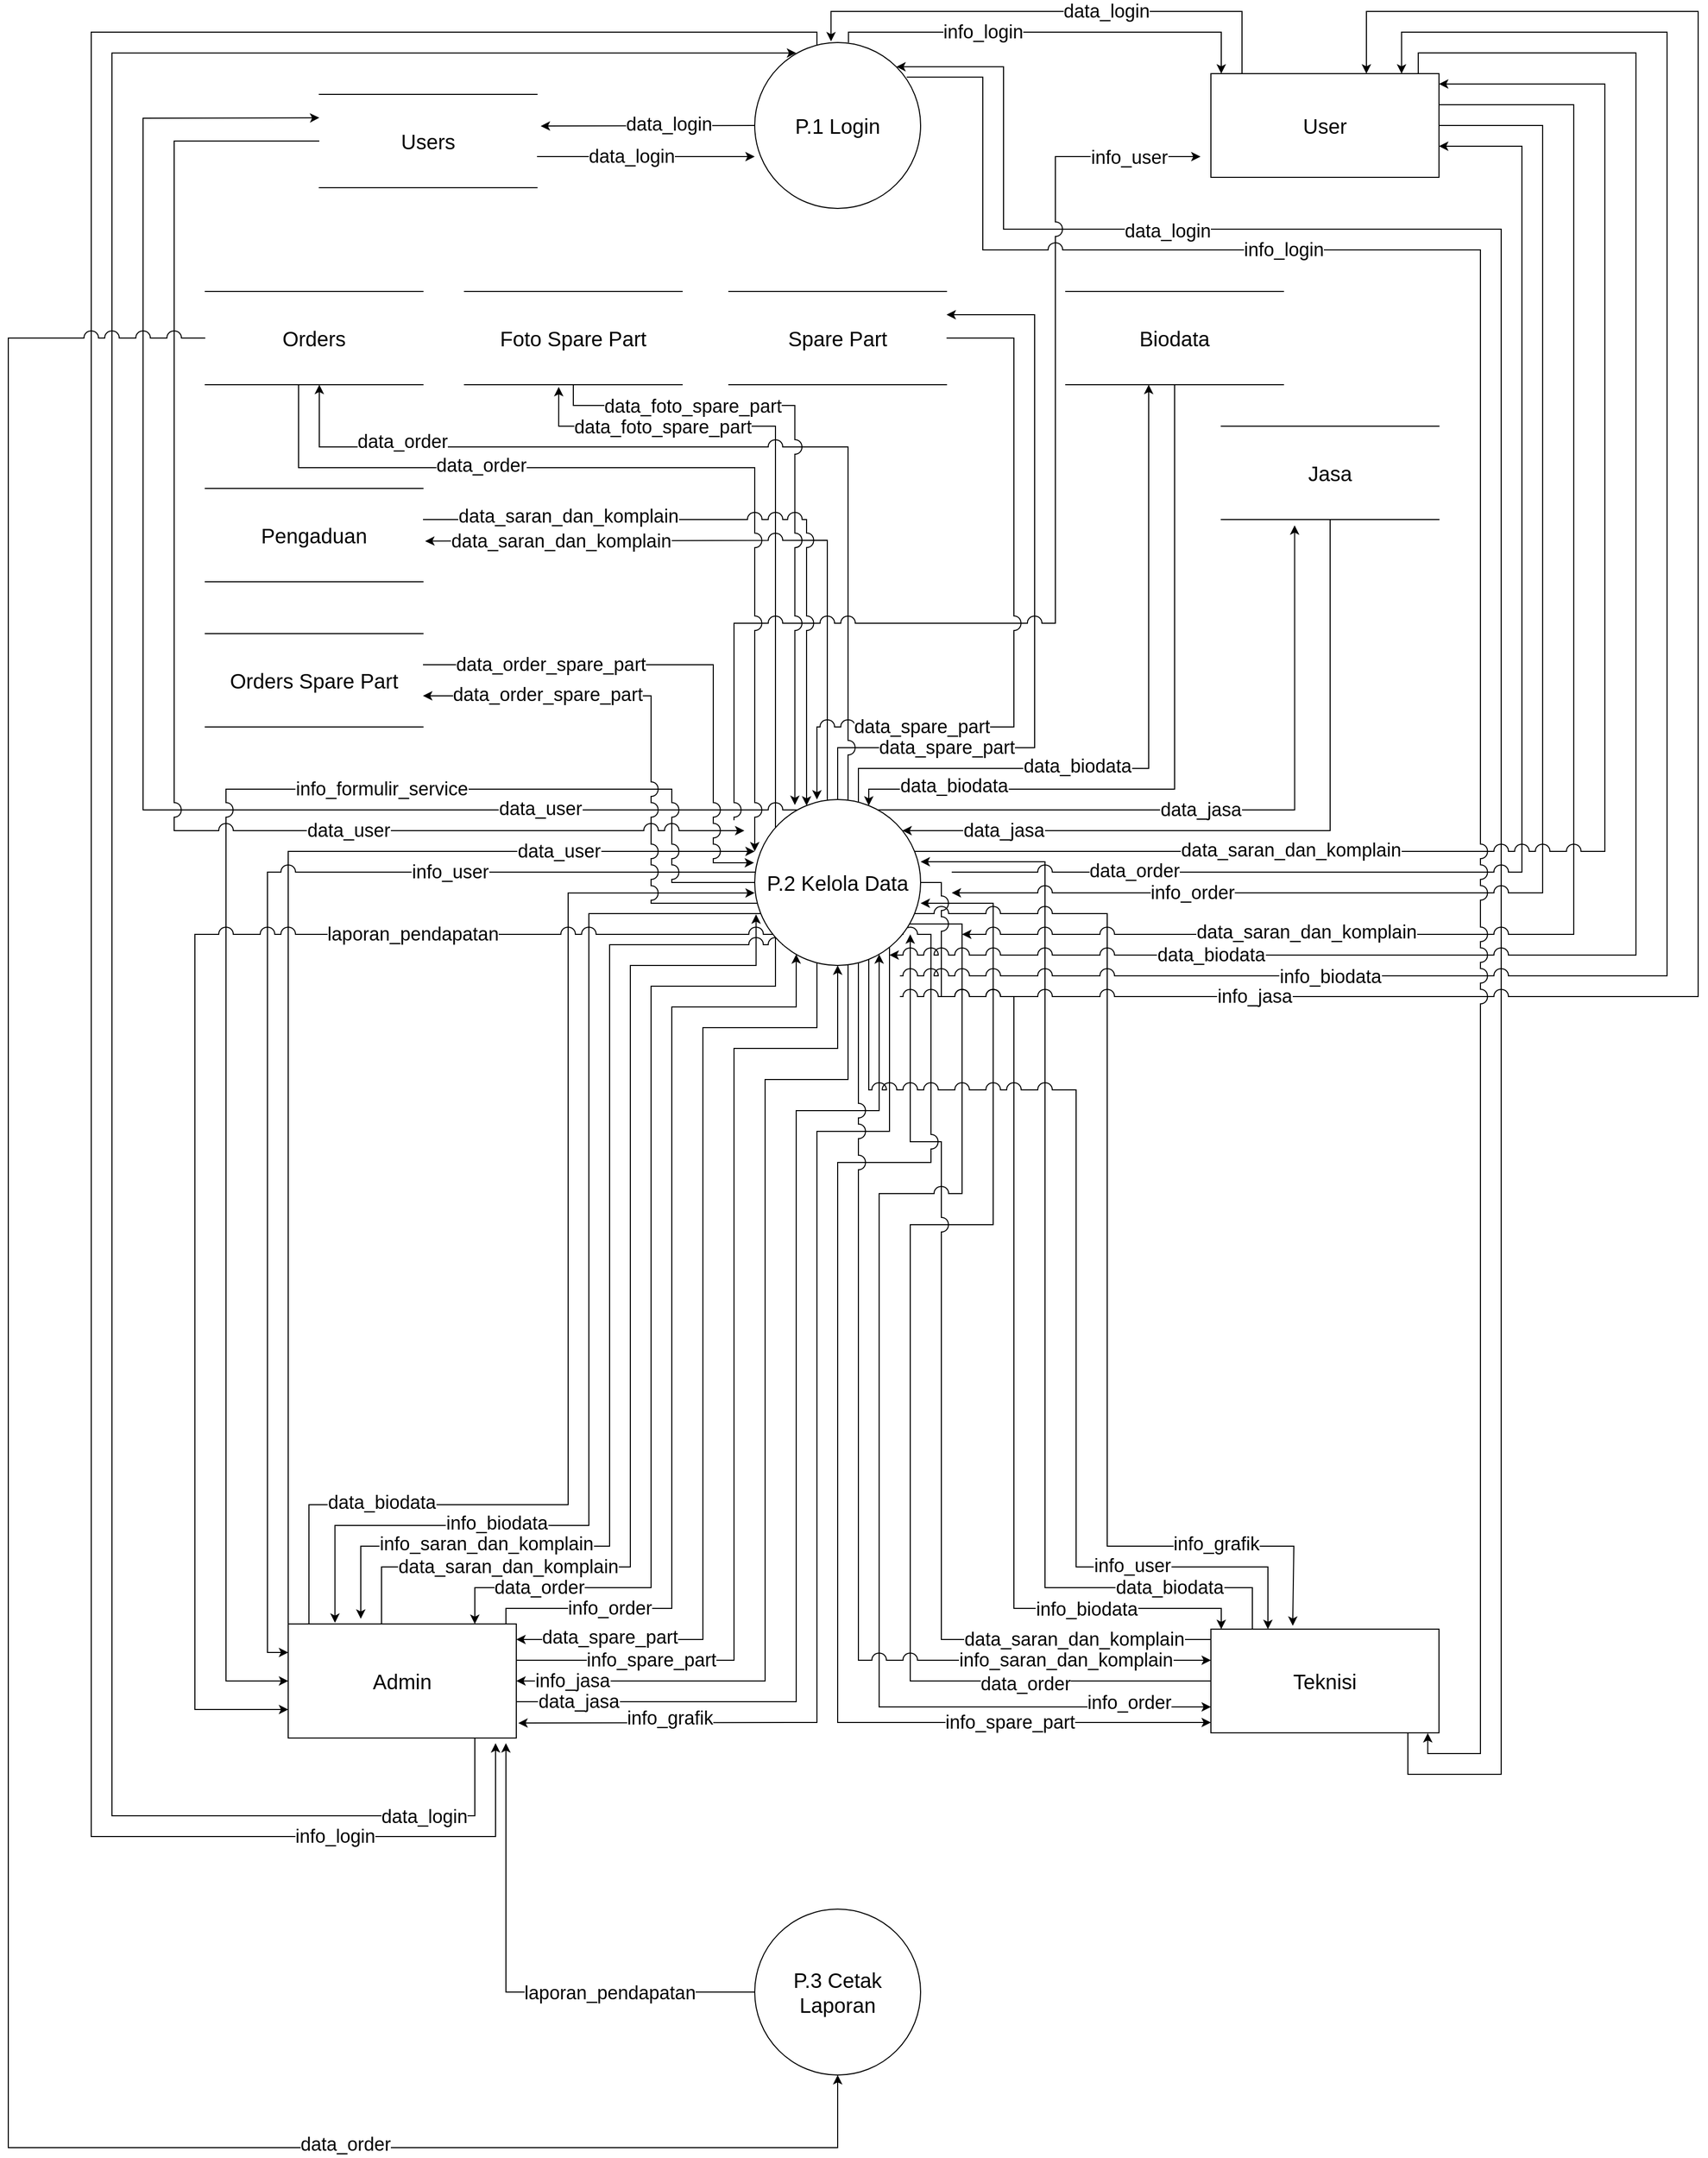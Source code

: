 <mxfile version="14.6.9" type="device"><diagram id="LpCPfl9Yp-NOhLE1TCg2" name="Page-1"><mxGraphModel dx="2583" dy="1679" grid="1" gridSize="10" guides="1" tooltips="1" connect="1" arrows="1" fold="1" page="1" pageScale="1" pageWidth="1100" pageHeight="850" math="0" shadow="0"><root><mxCell id="0"/><mxCell id="1" parent="0"/><mxCell id="sEBRvZ0tX63hVK2njbTQ-18" style="edgeStyle=orthogonalEdgeStyle;rounded=0;orthogonalLoop=1;jettySize=auto;html=1;fontSize=18;entryX=0.25;entryY=0.063;entryDx=0;entryDy=0;entryPerimeter=0;jumpStyle=arc;jumpSize=14;" parent="1" source="sEBRvZ0tX63hVK2njbTQ-1" target="sEBRvZ0tX63hVK2njbTQ-8" edge="1"><mxGeometry relative="1" as="geometry"><mxPoint x="-450" y="10.0" as="targetPoint"/><Array as="points"><mxPoint x="-410" y="1170"/><mxPoint x="-760" y="1170"/><mxPoint x="-760" y="-530"/></Array></mxGeometry></mxCell><mxCell id="sEBRvZ0tX63hVK2njbTQ-19" value="data_login" style="edgeLabel;html=1;align=center;verticalAlign=middle;resizable=0;points=[];fontSize=18;" parent="sEBRvZ0tX63hVK2njbTQ-18" vertex="1" connectable="0"><mxGeometry x="-0.872" y="1" relative="1" as="geometry"><mxPoint x="54" as="offset"/></mxGeometry></mxCell><mxCell id="sEBRvZ0tX63hVK2njbTQ-27" style="edgeStyle=orthogonalEdgeStyle;rounded=0;orthogonalLoop=1;jettySize=auto;html=1;entryX=0.5;entryY=1;entryDx=0;entryDy=0;fontSize=18;jumpStyle=arc;jumpSize=14;" parent="1" source="sEBRvZ0tX63hVK2njbTQ-1" target="sEBRvZ0tX63hVK2njbTQ-7" edge="1"><mxGeometry relative="1" as="geometry"><Array as="points"><mxPoint x="-160" y="1020"/><mxPoint x="-160" y="430"/><mxPoint x="-60" y="430"/></Array></mxGeometry></mxCell><mxCell id="sEBRvZ0tX63hVK2njbTQ-28" value="info_spare_part" style="edgeLabel;html=1;align=center;verticalAlign=middle;resizable=0;points=[];fontSize=18;" parent="sEBRvZ0tX63hVK2njbTQ-27" vertex="1" connectable="0"><mxGeometry x="-0.893" relative="1" as="geometry"><mxPoint x="77" as="offset"/></mxGeometry></mxCell><mxCell id="sEBRvZ0tX63hVK2njbTQ-48" style="edgeStyle=orthogonalEdgeStyle;rounded=0;orthogonalLoop=1;jettySize=auto;html=1;fontSize=18;jumpStyle=arc;jumpSize=14;" parent="1" source="sEBRvZ0tX63hVK2njbTQ-1" target="sEBRvZ0tX63hVK2njbTQ-7" edge="1"><mxGeometry relative="1" as="geometry"><Array as="points"><mxPoint x="-380" y="970"/><mxPoint x="-220" y="970"/><mxPoint x="-220" y="390"/><mxPoint x="-100" y="390"/></Array></mxGeometry></mxCell><mxCell id="sEBRvZ0tX63hVK2njbTQ-49" value="info_order" style="edgeLabel;html=1;align=center;verticalAlign=middle;resizable=0;points=[];fontSize=18;" parent="sEBRvZ0tX63hVK2njbTQ-48" vertex="1" connectable="0"><mxGeometry x="-0.695" y="-1" relative="1" as="geometry"><mxPoint x="-26" y="-1" as="offset"/></mxGeometry></mxCell><mxCell id="sEBRvZ0tX63hVK2njbTQ-51" style="edgeStyle=orthogonalEdgeStyle;rounded=0;orthogonalLoop=1;jettySize=auto;html=1;fontSize=18;jumpStyle=arc;jumpSize=14;" parent="1" source="sEBRvZ0tX63hVK2njbTQ-7" target="sEBRvZ0tX63hVK2njbTQ-1" edge="1"><mxGeometry relative="1" as="geometry"><Array as="points"><mxPoint x="-120" y="370"/><mxPoint x="-240" y="370"/><mxPoint x="-240" y="950"/><mxPoint x="-410" y="950"/></Array></mxGeometry></mxCell><mxCell id="sEBRvZ0tX63hVK2njbTQ-52" value="data_order" style="edgeLabel;html=1;align=center;verticalAlign=middle;resizable=0;points=[];fontSize=18;" parent="sEBRvZ0tX63hVK2njbTQ-51" vertex="1" connectable="0"><mxGeometry x="0.796" relative="1" as="geometry"><mxPoint as="offset"/></mxGeometry></mxCell><mxCell id="sEBRvZ0tX63hVK2njbTQ-58" style="edgeStyle=orthogonalEdgeStyle;rounded=0;sketch=0;jumpStyle=arc;jumpSize=14;orthogonalLoop=1;jettySize=auto;html=1;entryX=0.008;entryY=0.692;entryDx=0;entryDy=0;entryPerimeter=0;fontSize=18;strokeColor=#000000;" parent="1" source="sEBRvZ0tX63hVK2njbTQ-1" target="sEBRvZ0tX63hVK2njbTQ-7" edge="1"><mxGeometry relative="1" as="geometry"><Array as="points"><mxPoint x="-500" y="930"/><mxPoint x="-260" y="930"/><mxPoint x="-260" y="350"/><mxPoint x="-139" y="350"/></Array></mxGeometry></mxCell><mxCell id="sEBRvZ0tX63hVK2njbTQ-59" value="data_saran_dan_komplain" style="edgeLabel;html=1;align=center;verticalAlign=middle;resizable=0;points=[];fontSize=18;" parent="sEBRvZ0tX63hVK2njbTQ-58" vertex="1" connectable="0"><mxGeometry x="-0.81" y="2" relative="1" as="geometry"><mxPoint x="77" y="2" as="offset"/></mxGeometry></mxCell><mxCell id="sEBRvZ0tX63hVK2njbTQ-69" style="edgeStyle=orthogonalEdgeStyle;rounded=0;sketch=0;jumpStyle=arc;jumpSize=14;orthogonalLoop=1;jettySize=auto;html=1;fontSize=18;strokeColor=#000000;entryX=0;entryY=0.563;entryDx=0;entryDy=0;entryPerimeter=0;" parent="1" source="sEBRvZ0tX63hVK2njbTQ-1" target="sEBRvZ0tX63hVK2njbTQ-7" edge="1"><mxGeometry relative="1" as="geometry"><mxPoint x="-180" y="260" as="targetPoint"/><Array as="points"><mxPoint x="-570" y="870"/><mxPoint x="-320" y="870"/><mxPoint x="-320" y="280"/></Array></mxGeometry></mxCell><mxCell id="sEBRvZ0tX63hVK2njbTQ-70" value="data_biodata" style="edgeLabel;html=1;align=center;verticalAlign=middle;resizable=0;points=[];fontSize=18;" parent="sEBRvZ0tX63hVK2njbTQ-69" vertex="1" connectable="0"><mxGeometry x="-0.607" y="2" relative="1" as="geometry"><mxPoint x="-38" as="offset"/></mxGeometry></mxCell><mxCell id="sEBRvZ0tX63hVK2njbTQ-78" style="edgeStyle=orthogonalEdgeStyle;rounded=0;sketch=0;jumpStyle=arc;jumpSize=14;orthogonalLoop=1;jettySize=auto;html=1;fontSize=18;strokeColor=#000000;" parent="1" source="sEBRvZ0tX63hVK2njbTQ-1" edge="1"><mxGeometry relative="1" as="geometry"><mxPoint x="-140" y="240" as="targetPoint"/><Array as="points"><mxPoint x="-590" y="240"/></Array></mxGeometry></mxCell><mxCell id="sEBRvZ0tX63hVK2njbTQ-80" value="data_user" style="edgeLabel;html=1;align=center;verticalAlign=middle;resizable=0;points=[];fontSize=18;" parent="sEBRvZ0tX63hVK2njbTQ-78" vertex="1" connectable="0"><mxGeometry x="0.706" y="-3" relative="1" as="geometry"><mxPoint x="-14" y="-3" as="offset"/></mxGeometry></mxCell><mxCell id="sEBRvZ0tX63hVK2njbTQ-92" style="edgeStyle=orthogonalEdgeStyle;rounded=0;sketch=0;jumpStyle=arc;jumpSize=14;orthogonalLoop=1;jettySize=auto;html=1;fontSize=18;strokeColor=#000000;" parent="1" source="sEBRvZ0tX63hVK2njbTQ-1" target="sEBRvZ0tX63hVK2njbTQ-7" edge="1"><mxGeometry relative="1" as="geometry"><mxPoint x="10" y="370" as="targetPoint"/><Array as="points"><mxPoint x="-100" y="1060"/><mxPoint x="-100" y="490"/><mxPoint x="-20" y="490"/></Array></mxGeometry></mxCell><mxCell id="sEBRvZ0tX63hVK2njbTQ-93" value="data_jasa" style="edgeLabel;html=1;align=center;verticalAlign=middle;resizable=0;points=[];fontSize=18;" parent="sEBRvZ0tX63hVK2njbTQ-92" vertex="1" connectable="0"><mxGeometry x="-0.919" y="-4" relative="1" as="geometry"><mxPoint x="16" y="-4" as="offset"/></mxGeometry></mxCell><mxCell id="sEBRvZ0tX63hVK2njbTQ-1" value="Admin" style="rounded=0;whiteSpace=wrap;html=1;fontSize=20;" parent="1" vertex="1"><mxGeometry x="-590" y="985" width="220" height="110" as="geometry"/></mxCell><mxCell id="sEBRvZ0tX63hVK2njbTQ-20" style="edgeStyle=orthogonalEdgeStyle;rounded=0;orthogonalLoop=1;jettySize=auto;html=1;entryX=1;entryY=0;entryDx=0;entryDy=0;fontSize=18;jumpStyle=arc;jumpSize=14;" parent="1" source="sEBRvZ0tX63hVK2njbTQ-3" target="sEBRvZ0tX63hVK2njbTQ-8" edge="1"><mxGeometry relative="1" as="geometry"><Array as="points"><mxPoint x="490" y="1130"/><mxPoint x="580" y="1130"/><mxPoint x="580" y="-360"/><mxPoint x="100" y="-360"/><mxPoint x="100" y="-517"/></Array></mxGeometry></mxCell><mxCell id="sEBRvZ0tX63hVK2njbTQ-21" value="data_login" style="edgeLabel;html=1;align=center;verticalAlign=middle;resizable=0;points=[];fontSize=18;" parent="sEBRvZ0tX63hVK2njbTQ-20" vertex="1" connectable="0"><mxGeometry x="0.646" y="2" relative="1" as="geometry"><mxPoint as="offset"/></mxGeometry></mxCell><mxCell id="sEBRvZ0tX63hVK2njbTQ-111" style="edgeStyle=orthogonalEdgeStyle;rounded=0;sketch=0;jumpStyle=arc;jumpSize=14;orthogonalLoop=1;jettySize=auto;html=1;entryX=1;entryY=0.625;entryDx=0;entryDy=0;entryPerimeter=0;fontSize=18;strokeColor=#000000;" parent="1" source="sEBRvZ0tX63hVK2njbTQ-3" target="sEBRvZ0tX63hVK2njbTQ-7" edge="1"><mxGeometry relative="1" as="geometry"><Array as="points"><mxPoint x="10" y="1040"/><mxPoint x="10" y="600"/><mxPoint x="90" y="600"/><mxPoint x="90" y="290"/></Array></mxGeometry></mxCell><mxCell id="sEBRvZ0tX63hVK2njbTQ-112" value="data_order" style="edgeLabel;html=1;align=center;verticalAlign=middle;resizable=0;points=[];fontSize=18;" parent="sEBRvZ0tX63hVK2njbTQ-111" vertex="1" connectable="0"><mxGeometry x="-0.698" y="3" relative="1" as="geometry"><mxPoint as="offset"/></mxGeometry></mxCell><mxCell id="sEBRvZ0tX63hVK2njbTQ-115" style="edgeStyle=orthogonalEdgeStyle;rounded=0;sketch=0;jumpStyle=arc;jumpSize=14;orthogonalLoop=1;jettySize=auto;html=1;fontSize=18;strokeColor=#000000;" parent="1" source="sEBRvZ0tX63hVK2njbTQ-3" edge="1"><mxGeometry relative="1" as="geometry"><mxPoint x="10" y="320" as="targetPoint"/><Array as="points"><mxPoint x="40" y="1000"/><mxPoint x="40" y="520"/><mxPoint x="10" y="520"/></Array></mxGeometry></mxCell><mxCell id="sEBRvZ0tX63hVK2njbTQ-116" value="data_saran_dan_komplain" style="edgeLabel;html=1;align=center;verticalAlign=middle;resizable=0;points=[];fontSize=18;" parent="sEBRvZ0tX63hVK2njbTQ-115" vertex="1" connectable="0"><mxGeometry x="-0.582" y="-4" relative="1" as="geometry"><mxPoint x="70" y="4" as="offset"/></mxGeometry></mxCell><mxCell id="sEBRvZ0tX63hVK2njbTQ-119" style="edgeStyle=orthogonalEdgeStyle;rounded=0;sketch=0;jumpStyle=arc;jumpSize=14;orthogonalLoop=1;jettySize=auto;html=1;entryX=1;entryY=0.375;entryDx=0;entryDy=0;entryPerimeter=0;fontSize=18;strokeColor=#000000;" parent="1" source="sEBRvZ0tX63hVK2njbTQ-3" target="sEBRvZ0tX63hVK2njbTQ-7" edge="1"><mxGeometry relative="1" as="geometry"><Array as="points"><mxPoint x="340" y="950"/><mxPoint x="140" y="950"/><mxPoint x="140" y="250"/></Array></mxGeometry></mxCell><mxCell id="sEBRvZ0tX63hVK2njbTQ-120" value="data_biodata" style="edgeLabel;html=1;align=center;verticalAlign=middle;resizable=0;points=[];fontSize=18;" parent="sEBRvZ0tX63hVK2njbTQ-119" vertex="1" connectable="0"><mxGeometry x="-0.672" y="4" relative="1" as="geometry"><mxPoint x="54" y="-4" as="offset"/></mxGeometry></mxCell><mxCell id="sEBRvZ0tX63hVK2njbTQ-3" value="Teknisi" style="rounded=0;whiteSpace=wrap;html=1;fontSize=20;" parent="1" vertex="1"><mxGeometry x="300" y="990" width="220" height="100" as="geometry"/></mxCell><mxCell id="sEBRvZ0tX63hVK2njbTQ-5" style="edgeStyle=orthogonalEdgeStyle;rounded=0;orthogonalLoop=1;jettySize=auto;html=1;fontSize=16;" parent="1" source="sEBRvZ0tX63hVK2njbTQ-4" edge="1"><mxGeometry relative="1" as="geometry"><mxPoint x="-380" y="1100" as="targetPoint"/><Array as="points"><mxPoint x="-380" y="1340"/></Array></mxGeometry></mxCell><mxCell id="sEBRvZ0tX63hVK2njbTQ-16" value="laporan_pendapatan" style="edgeLabel;html=1;align=center;verticalAlign=middle;resizable=0;points=[];fontSize=18;" parent="sEBRvZ0tX63hVK2njbTQ-5" vertex="1" connectable="0"><mxGeometry x="0.327" relative="1" as="geometry"><mxPoint x="100" y="79" as="offset"/></mxGeometry></mxCell><mxCell id="sEBRvZ0tX63hVK2njbTQ-4" value="P.3 Cetak Laporan" style="ellipse;whiteSpace=wrap;html=1;aspect=fixed;fontSize=20;" parent="1" vertex="1"><mxGeometry x="-140" y="1260" width="160" height="160" as="geometry"/></mxCell><mxCell id="sEBRvZ0tX63hVK2njbTQ-29" style="edgeStyle=orthogonalEdgeStyle;rounded=0;orthogonalLoop=1;jettySize=auto;html=1;entryX=1;entryY=0.136;entryDx=0;entryDy=0;entryPerimeter=0;fontSize=18;jumpStyle=arc;jumpSize=14;" parent="1" source="sEBRvZ0tX63hVK2njbTQ-7" target="sEBRvZ0tX63hVK2njbTQ-1" edge="1"><mxGeometry relative="1" as="geometry"><Array as="points"><mxPoint x="-80" y="410"/><mxPoint x="-190" y="410"/><mxPoint x="-190" y="1000"/></Array></mxGeometry></mxCell><mxCell id="sEBRvZ0tX63hVK2njbTQ-30" value="data_spare_part" style="edgeLabel;html=1;align=center;verticalAlign=middle;resizable=0;points=[];fontSize=18;" parent="sEBRvZ0tX63hVK2njbTQ-29" vertex="1" connectable="0"><mxGeometry x="0.885" y="-2" relative="1" as="geometry"><mxPoint x="36" as="offset"/></mxGeometry></mxCell><mxCell id="sEBRvZ0tX63hVK2njbTQ-40" style="edgeStyle=orthogonalEdgeStyle;rounded=0;orthogonalLoop=1;jettySize=auto;html=1;fontSize=18;entryX=1;entryY=0.25;entryDx=0;entryDy=0;jumpStyle=arc;jumpSize=14;" parent="1" source="sEBRvZ0tX63hVK2njbTQ-7" target="sEBRvZ0tX63hVK2njbTQ-38" edge="1"><mxGeometry relative="1" as="geometry"><mxPoint x="70" y="-270" as="targetPoint"/><Array as="points"><mxPoint x="-60" y="140"/><mxPoint x="130" y="140"/><mxPoint x="130" y="-277"/></Array></mxGeometry></mxCell><mxCell id="sEBRvZ0tX63hVK2njbTQ-41" value="data_spare_part" style="edgeLabel;html=1;align=center;verticalAlign=middle;resizable=0;points=[];fontSize=18;" parent="sEBRvZ0tX63hVK2njbTQ-40" vertex="1" connectable="0"><mxGeometry x="-0.708" y="6" relative="1" as="geometry"><mxPoint x="46" y="6" as="offset"/></mxGeometry></mxCell><mxCell id="sEBRvZ0tX63hVK2njbTQ-46" style="edgeStyle=orthogonalEdgeStyle;rounded=0;orthogonalLoop=1;jettySize=auto;html=1;entryX=0.433;entryY=1.024;entryDx=0;entryDy=0;entryPerimeter=0;fontSize=18;jumpStyle=arc;jumpSize=14;" parent="1" source="sEBRvZ0tX63hVK2njbTQ-7" target="sEBRvZ0tX63hVK2njbTQ-39" edge="1"><mxGeometry relative="1" as="geometry"><Array as="points"><mxPoint x="-120" y="-170.0"/><mxPoint x="-329" y="-170.0"/></Array></mxGeometry></mxCell><mxCell id="sEBRvZ0tX63hVK2njbTQ-47" value="data_foto_spare_part" style="edgeLabel;html=1;align=center;verticalAlign=middle;resizable=0;points=[];fontSize=18;" parent="sEBRvZ0tX63hVK2njbTQ-46" vertex="1" connectable="0"><mxGeometry x="0.755" y="1" relative="1" as="geometry"><mxPoint x="60" as="offset"/></mxGeometry></mxCell><mxCell id="sEBRvZ0tX63hVK2njbTQ-54" style="edgeStyle=orthogonalEdgeStyle;rounded=0;sketch=0;orthogonalLoop=1;jettySize=auto;html=1;fontSize=18;strokeColor=#000000;jumpStyle=arc;jumpSize=14;" parent="1" source="sEBRvZ0tX63hVK2njbTQ-7" target="sEBRvZ0tX63hVK2njbTQ-53" edge="1"><mxGeometry relative="1" as="geometry"><Array as="points"><mxPoint x="-50" y="-150.0"/><mxPoint x="-560" y="-150.0"/></Array></mxGeometry></mxCell><mxCell id="sEBRvZ0tX63hVK2njbTQ-55" value="data_order" style="edgeLabel;html=1;align=center;verticalAlign=middle;resizable=0;points=[];fontSize=18;" parent="sEBRvZ0tX63hVK2njbTQ-54" vertex="1" connectable="0"><mxGeometry x="0.684" y="5" relative="1" as="geometry"><mxPoint x="-4" y="-10" as="offset"/></mxGeometry></mxCell><mxCell id="sEBRvZ0tX63hVK2njbTQ-60" style="edgeStyle=orthogonalEdgeStyle;rounded=0;sketch=0;jumpStyle=arc;jumpSize=14;orthogonalLoop=1;jettySize=auto;html=1;fontSize=18;strokeColor=#000000;" parent="1" source="sEBRvZ0tX63hVK2njbTQ-7" edge="1"><mxGeometry relative="1" as="geometry"><mxPoint x="-520" y="980" as="targetPoint"/><Array as="points"><mxPoint x="-280" y="330"/><mxPoint x="-280" y="910"/><mxPoint x="-520" y="910"/></Array></mxGeometry></mxCell><mxCell id="sEBRvZ0tX63hVK2njbTQ-61" value="info_saran_dan_komplain" style="edgeLabel;html=1;align=center;verticalAlign=middle;resizable=0;points=[];fontSize=18;" parent="sEBRvZ0tX63hVK2njbTQ-60" vertex="1" connectable="0"><mxGeometry x="0.751" y="-2" relative="1" as="geometry"><mxPoint x="59" as="offset"/></mxGeometry></mxCell><mxCell id="sEBRvZ0tX63hVK2njbTQ-65" style="edgeStyle=orthogonalEdgeStyle;rounded=0;sketch=0;jumpStyle=arc;jumpSize=14;orthogonalLoop=1;jettySize=auto;html=1;fontSize=18;strokeColor=#000000;entryX=1.01;entryY=0.565;entryDx=0;entryDy=0;entryPerimeter=0;" parent="1" source="sEBRvZ0tX63hVK2njbTQ-7" target="sEBRvZ0tX63hVK2njbTQ-62" edge="1"><mxGeometry relative="1" as="geometry"><mxPoint x="-410" y="-40.0" as="targetPoint"/><Array as="points"><mxPoint x="-70" y="-60.0"/><mxPoint x="-410" y="-60.0"/></Array></mxGeometry></mxCell><mxCell id="sEBRvZ0tX63hVK2njbTQ-66" value="data_saran_dan_komplain" style="edgeLabel;html=1;align=center;verticalAlign=middle;resizable=0;points=[];fontSize=18;" parent="sEBRvZ0tX63hVK2njbTQ-65" vertex="1" connectable="0"><mxGeometry x="0.59" y="1" relative="1" as="geometry"><mxPoint as="offset"/></mxGeometry></mxCell><mxCell id="sEBRvZ0tX63hVK2njbTQ-67" style="edgeStyle=orthogonalEdgeStyle;rounded=0;sketch=0;jumpStyle=arc;jumpSize=14;orthogonalLoop=1;jettySize=auto;html=1;entryX=0.205;entryY=-0.01;entryDx=0;entryDy=0;entryPerimeter=0;fontSize=18;strokeColor=#000000;" parent="1" source="sEBRvZ0tX63hVK2njbTQ-7" target="sEBRvZ0tX63hVK2njbTQ-1" edge="1"><mxGeometry relative="1" as="geometry"><Array as="points"><mxPoint x="-300" y="300"/><mxPoint x="-300" y="890"/><mxPoint x="-545" y="890"/></Array></mxGeometry></mxCell><mxCell id="sEBRvZ0tX63hVK2njbTQ-68" value="info_biodata" style="edgeLabel;html=1;align=center;verticalAlign=middle;resizable=0;points=[];fontSize=18;" parent="sEBRvZ0tX63hVK2njbTQ-67" vertex="1" connectable="0"><mxGeometry x="0.674" y="-2" relative="1" as="geometry"><mxPoint x="71" as="offset"/></mxGeometry></mxCell><mxCell id="sEBRvZ0tX63hVK2njbTQ-72" style="edgeStyle=orthogonalEdgeStyle;rounded=0;sketch=0;jumpStyle=arc;jumpSize=14;orthogonalLoop=1;jettySize=auto;html=1;fontSize=18;strokeColor=#000000;" parent="1" source="sEBRvZ0tX63hVK2njbTQ-7" target="sEBRvZ0tX63hVK2njbTQ-71" edge="1"><mxGeometry relative="1" as="geometry"><Array as="points"><mxPoint x="-40" y="160"/><mxPoint x="240" y="160"/></Array></mxGeometry></mxCell><mxCell id="sEBRvZ0tX63hVK2njbTQ-73" value="data_biodata" style="edgeLabel;html=1;align=center;verticalAlign=middle;resizable=0;points=[];fontSize=18;" parent="sEBRvZ0tX63hVK2njbTQ-72" vertex="1" connectable="0"><mxGeometry x="-0.397" y="2" relative="1" as="geometry"><mxPoint x="37" as="offset"/></mxGeometry></mxCell><mxCell id="sEBRvZ0tX63hVK2njbTQ-76" style="edgeStyle=orthogonalEdgeStyle;rounded=0;sketch=0;jumpStyle=arc;jumpSize=14;orthogonalLoop=1;jettySize=auto;html=1;entryX=0;entryY=0.25;entryDx=0;entryDy=0;fontSize=18;strokeColor=#000000;" parent="1" source="sEBRvZ0tX63hVK2njbTQ-7" target="sEBRvZ0tX63hVK2njbTQ-1" edge="1"><mxGeometry relative="1" as="geometry"><Array as="points"><mxPoint x="-610" y="260"/><mxPoint x="-610" y="1013"/></Array></mxGeometry></mxCell><mxCell id="sEBRvZ0tX63hVK2njbTQ-77" value="info_user" style="edgeLabel;html=1;align=center;verticalAlign=middle;resizable=0;points=[];fontSize=18;" parent="sEBRvZ0tX63hVK2njbTQ-76" vertex="1" connectable="0"><mxGeometry x="-0.525" relative="1" as="geometry"><mxPoint as="offset"/></mxGeometry></mxCell><mxCell id="sEBRvZ0tX63hVK2njbTQ-83" style="edgeStyle=orthogonalEdgeStyle;rounded=0;sketch=0;jumpStyle=arc;jumpSize=14;orthogonalLoop=1;jettySize=auto;html=1;entryX=0;entryY=0.25;entryDx=0;entryDy=0;fontSize=18;strokeColor=#000000;" parent="1" source="sEBRvZ0tX63hVK2njbTQ-7" target="sEBRvZ0tX63hVK2njbTQ-32" edge="1"><mxGeometry relative="1" as="geometry"><Array as="points"><mxPoint x="-730" y="200"/><mxPoint x="-730" y="-467"/><mxPoint x="-580" y="-467"/></Array></mxGeometry></mxCell><mxCell id="sEBRvZ0tX63hVK2njbTQ-84" value="data_user" style="edgeLabel;html=1;align=center;verticalAlign=middle;resizable=0;points=[];fontSize=18;" parent="sEBRvZ0tX63hVK2njbTQ-83" vertex="1" connectable="0"><mxGeometry x="-0.661" y="-1" relative="1" as="geometry"><mxPoint as="offset"/></mxGeometry></mxCell><mxCell id="sEBRvZ0tX63hVK2njbTQ-86" value="data_jasa" style="edgeStyle=orthogonalEdgeStyle;rounded=0;sketch=0;jumpStyle=arc;jumpSize=14;orthogonalLoop=1;jettySize=auto;html=1;entryX=0.337;entryY=1.062;entryDx=0;entryDy=0;entryPerimeter=0;fontSize=18;strokeColor=#000000;" parent="1" source="sEBRvZ0tX63hVK2njbTQ-7" target="sEBRvZ0tX63hVK2njbTQ-85" edge="1"><mxGeometry x="-0.08" relative="1" as="geometry"><Array as="points"><mxPoint x="381" y="200"/></Array><mxPoint as="offset"/></mxGeometry></mxCell><mxCell id="sEBRvZ0tX63hVK2njbTQ-90" style="edgeStyle=orthogonalEdgeStyle;rounded=0;sketch=0;jumpStyle=arc;jumpSize=14;orthogonalLoop=1;jettySize=auto;html=1;entryX=1;entryY=0.5;entryDx=0;entryDy=0;fontSize=18;strokeColor=#000000;" parent="1" source="sEBRvZ0tX63hVK2njbTQ-7" target="sEBRvZ0tX63hVK2njbTQ-1" edge="1"><mxGeometry relative="1" as="geometry"><Array as="points"><mxPoint x="-50" y="460"/><mxPoint x="-130" y="460"/><mxPoint x="-130" y="1040"/></Array></mxGeometry></mxCell><mxCell id="sEBRvZ0tX63hVK2njbTQ-94" value="info_jasa" style="edgeLabel;html=1;align=center;verticalAlign=middle;resizable=0;points=[];fontSize=18;" parent="sEBRvZ0tX63hVK2njbTQ-90" vertex="1" connectable="0"><mxGeometry x="0.817" y="-1" relative="1" as="geometry"><mxPoint x="-39" y="1" as="offset"/></mxGeometry></mxCell><mxCell id="sEBRvZ0tX63hVK2njbTQ-95" style="edgeStyle=orthogonalEdgeStyle;rounded=0;sketch=0;jumpStyle=arc;jumpSize=14;orthogonalLoop=1;jettySize=auto;html=1;fontSize=18;strokeColor=#000000;entryX=1.009;entryY=0.869;entryDx=0;entryDy=0;entryPerimeter=0;" parent="1" source="sEBRvZ0tX63hVK2njbTQ-7" target="sEBRvZ0tX63hVK2njbTQ-1" edge="1"><mxGeometry relative="1" as="geometry"><mxPoint x="-320" y="1100" as="targetPoint"/><Array as="points"><mxPoint x="-10" y="510"/><mxPoint x="-80" y="510"/><mxPoint x="-80" y="1080"/><mxPoint x="-320" y="1080"/></Array></mxGeometry></mxCell><mxCell id="sEBRvZ0tX63hVK2njbTQ-96" value="info_grafik" style="edgeLabel;html=1;align=center;verticalAlign=middle;resizable=0;points=[];fontSize=18;" parent="sEBRvZ0tX63hVK2njbTQ-95" vertex="1" connectable="0"><mxGeometry x="0.783" y="-4" relative="1" as="geometry"><mxPoint x="26" as="offset"/></mxGeometry></mxCell><mxCell id="sEBRvZ0tX63hVK2njbTQ-97" style="edgeStyle=orthogonalEdgeStyle;rounded=0;sketch=0;jumpStyle=arc;jumpSize=14;orthogonalLoop=1;jettySize=auto;html=1;entryX=0;entryY=0.5;entryDx=0;entryDy=0;fontSize=18;strokeColor=#000000;" parent="1" source="sEBRvZ0tX63hVK2njbTQ-7" target="sEBRvZ0tX63hVK2njbTQ-1" edge="1"><mxGeometry relative="1" as="geometry"><Array as="points"><mxPoint x="-220" y="270"/><mxPoint x="-220" y="180"/><mxPoint x="-650" y="180"/><mxPoint x="-650" y="1040"/></Array></mxGeometry></mxCell><mxCell id="sEBRvZ0tX63hVK2njbTQ-98" value="info_formulir_service" style="edgeLabel;html=1;align=center;verticalAlign=middle;resizable=0;points=[];fontSize=18;" parent="sEBRvZ0tX63hVK2njbTQ-97" vertex="1" connectable="0"><mxGeometry x="-0.429" y="4" relative="1" as="geometry"><mxPoint x="-16" y="-4" as="offset"/></mxGeometry></mxCell><mxCell id="sEBRvZ0tX63hVK2njbTQ-99" style="edgeStyle=orthogonalEdgeStyle;rounded=0;sketch=0;jumpStyle=arc;jumpSize=14;orthogonalLoop=1;jettySize=auto;html=1;entryX=0;entryY=0.75;entryDx=0;entryDy=0;fontSize=18;strokeColor=#000000;" parent="1" source="sEBRvZ0tX63hVK2njbTQ-7" target="sEBRvZ0tX63hVK2njbTQ-1" edge="1"><mxGeometry relative="1" as="geometry"><Array as="points"><mxPoint x="-680" y="320"/><mxPoint x="-680" y="1068"/></Array></mxGeometry></mxCell><mxCell id="sEBRvZ0tX63hVK2njbTQ-100" value="laporan_pendapatan" style="edgeLabel;html=1;align=center;verticalAlign=middle;resizable=0;points=[];fontSize=18;" parent="sEBRvZ0tX63hVK2njbTQ-99" vertex="1" connectable="0"><mxGeometry x="-0.431" y="2" relative="1" as="geometry"><mxPoint x="49" y="-2" as="offset"/></mxGeometry></mxCell><mxCell id="sEBRvZ0tX63hVK2njbTQ-104" style="edgeStyle=orthogonalEdgeStyle;rounded=0;sketch=0;jumpStyle=arc;jumpSize=14;orthogonalLoop=1;jettySize=auto;html=1;fontSize=18;strokeColor=#000000;" parent="1" source="sEBRvZ0tX63hVK2njbTQ-7" target="sEBRvZ0tX63hVK2njbTQ-101" edge="1"><mxGeometry relative="1" as="geometry"><Array as="points"><mxPoint x="-240" y="290"/><mxPoint x="-240" y="90.0"/></Array></mxGeometry></mxCell><mxCell id="sEBRvZ0tX63hVK2njbTQ-105" value="data_order_spare_part" style="edgeLabel;html=1;align=center;verticalAlign=middle;resizable=0;points=[];fontSize=18;" parent="sEBRvZ0tX63hVK2njbTQ-104" vertex="1" connectable="0"><mxGeometry x="0.717" y="-1" relative="1" as="geometry"><mxPoint x="46" as="offset"/></mxGeometry></mxCell><mxCell id="sEBRvZ0tX63hVK2njbTQ-106" style="edgeStyle=orthogonalEdgeStyle;rounded=0;sketch=0;jumpStyle=arc;jumpSize=14;orthogonalLoop=1;jettySize=auto;html=1;fontSize=18;strokeColor=#000000;" parent="1" source="sEBRvZ0tX63hVK2njbTQ-7" edge="1"><mxGeometry relative="1" as="geometry"><mxPoint x="300" y="1080" as="targetPoint"/><Array as="points"><mxPoint x="30" y="320"/><mxPoint x="30" y="540"/><mxPoint x="-60" y="540"/><mxPoint x="-60" y="1080"/></Array></mxGeometry></mxCell><mxCell id="sEBRvZ0tX63hVK2njbTQ-107" value="info_spare_part" style="edgeLabel;html=1;align=center;verticalAlign=middle;resizable=0;points=[];fontSize=18;" parent="sEBRvZ0tX63hVK2njbTQ-106" vertex="1" connectable="0"><mxGeometry x="0.608" y="-4" relative="1" as="geometry"><mxPoint x="48" y="-4" as="offset"/></mxGeometry></mxCell><mxCell id="sEBRvZ0tX63hVK2njbTQ-109" style="edgeStyle=orthogonalEdgeStyle;rounded=0;sketch=0;jumpStyle=arc;jumpSize=14;orthogonalLoop=1;jettySize=auto;html=1;entryX=0;entryY=0.75;entryDx=0;entryDy=0;fontSize=18;strokeColor=#000000;" parent="1" source="sEBRvZ0tX63hVK2njbTQ-7" target="sEBRvZ0tX63hVK2njbTQ-3" edge="1"><mxGeometry relative="1" as="geometry"><Array as="points"><mxPoint x="60" y="310"/><mxPoint x="60" y="570"/><mxPoint x="-20" y="570"/><mxPoint x="-20" y="1065"/></Array></mxGeometry></mxCell><mxCell id="sEBRvZ0tX63hVK2njbTQ-110" value="info_order" style="edgeLabel;html=1;align=center;verticalAlign=middle;resizable=0;points=[];fontSize=18;" parent="sEBRvZ0tX63hVK2njbTQ-109" vertex="1" connectable="0"><mxGeometry x="0.578" y="4" relative="1" as="geometry"><mxPoint x="175" as="offset"/></mxGeometry></mxCell><mxCell id="sEBRvZ0tX63hVK2njbTQ-113" style="edgeStyle=orthogonalEdgeStyle;rounded=0;sketch=0;jumpStyle=arc;jumpSize=14;orthogonalLoop=1;jettySize=auto;html=1;fontSize=18;strokeColor=#000000;entryX=0;entryY=0.3;entryDx=0;entryDy=0;entryPerimeter=0;" parent="1" source="sEBRvZ0tX63hVK2njbTQ-7" target="sEBRvZ0tX63hVK2njbTQ-3" edge="1"><mxGeometry relative="1" as="geometry"><mxPoint x="260" y="990" as="targetPoint"/><Array as="points"><mxPoint x="-40" y="1020"/></Array></mxGeometry></mxCell><mxCell id="sEBRvZ0tX63hVK2njbTQ-114" value="info_saran_dan_komplain" style="edgeLabel;html=1;align=center;verticalAlign=middle;resizable=0;points=[];fontSize=18;" parent="sEBRvZ0tX63hVK2njbTQ-113" vertex="1" connectable="0"><mxGeometry x="0.5" relative="1" as="geometry"><mxPoint x="113" as="offset"/></mxGeometry></mxCell><mxCell id="sEBRvZ0tX63hVK2njbTQ-117" style="edgeStyle=orthogonalEdgeStyle;rounded=0;sketch=0;jumpStyle=arc;jumpSize=14;orthogonalLoop=1;jettySize=auto;html=1;fontSize=18;strokeColor=#000000;" parent="1" source="sEBRvZ0tX63hVK2njbTQ-7" target="sEBRvZ0tX63hVK2njbTQ-3" edge="1"><mxGeometry relative="1" as="geometry"><Array as="points"><mxPoint x="40" y="270"/><mxPoint x="40" y="380"/><mxPoint x="110" y="380"/><mxPoint x="110" y="970"/><mxPoint x="310" y="970"/></Array></mxGeometry></mxCell><mxCell id="sEBRvZ0tX63hVK2njbTQ-118" value="info_biodata" style="edgeLabel;html=1;align=center;verticalAlign=middle;resizable=0;points=[];fontSize=18;" parent="sEBRvZ0tX63hVK2njbTQ-117" vertex="1" connectable="0"><mxGeometry x="0.615" y="-1" relative="1" as="geometry"><mxPoint x="44" as="offset"/></mxGeometry></mxCell><mxCell id="sEBRvZ0tX63hVK2njbTQ-121" style="edgeStyle=orthogonalEdgeStyle;rounded=0;sketch=0;jumpStyle=arc;jumpSize=14;orthogonalLoop=1;jettySize=auto;html=1;entryX=0.25;entryY=0;entryDx=0;entryDy=0;fontSize=18;strokeColor=#000000;" parent="1" source="sEBRvZ0tX63hVK2njbTQ-7" target="sEBRvZ0tX63hVK2njbTQ-3" edge="1"><mxGeometry relative="1" as="geometry"><Array as="points"><mxPoint x="-30" y="470"/><mxPoint x="170" y="470"/><mxPoint x="170" y="930"/><mxPoint x="355" y="930"/></Array></mxGeometry></mxCell><mxCell id="sEBRvZ0tX63hVK2njbTQ-122" value="info_user" style="edgeLabel;html=1;align=center;verticalAlign=middle;resizable=0;points=[];fontSize=18;" parent="sEBRvZ0tX63hVK2njbTQ-121" vertex="1" connectable="0"><mxGeometry x="0.631" y="1" relative="1" as="geometry"><mxPoint x="-1" as="offset"/></mxGeometry></mxCell><mxCell id="sEBRvZ0tX63hVK2njbTQ-125" style="edgeStyle=orthogonalEdgeStyle;rounded=0;sketch=0;jumpStyle=arc;jumpSize=14;orthogonalLoop=1;jettySize=auto;html=1;fontSize=18;strokeColor=#000000;entryX=0.361;entryY=-0.032;entryDx=0;entryDy=0;entryPerimeter=0;" parent="1" source="sEBRvZ0tX63hVK2njbTQ-7" target="sEBRvZ0tX63hVK2njbTQ-3" edge="1"><mxGeometry relative="1" as="geometry"><mxPoint x="420" y="940" as="targetPoint"/><Array as="points"><mxPoint x="200" y="300"/><mxPoint x="200" y="910"/><mxPoint x="380" y="910"/><mxPoint x="380" y="960"/><mxPoint x="379" y="960"/><mxPoint x="379" y="987"/></Array></mxGeometry></mxCell><mxCell id="sEBRvZ0tX63hVK2njbTQ-126" value="info_grafik" style="edgeLabel;html=1;align=center;verticalAlign=middle;resizable=0;points=[];fontSize=18;" parent="sEBRvZ0tX63hVK2njbTQ-125" vertex="1" connectable="0"><mxGeometry x="0.58" y="2" relative="1" as="geometry"><mxPoint x="68" as="offset"/></mxGeometry></mxCell><mxCell id="sEBRvZ0tX63hVK2njbTQ-138" style="edgeStyle=orthogonalEdgeStyle;rounded=0;sketch=0;jumpStyle=arc;jumpSize=14;orthogonalLoop=1;jettySize=auto;html=1;entryX=0.836;entryY=0;entryDx=0;entryDy=0;entryPerimeter=0;fontSize=18;strokeColor=#000000;" parent="1" target="sEBRvZ0tX63hVK2njbTQ-10" edge="1"><mxGeometry relative="1" as="geometry"><mxPoint y="360" as="sourcePoint"/><Array as="points"><mxPoint x="30" y="360"/><mxPoint x="740" y="360"/><mxPoint x="740" y="-550"/><mxPoint x="484" y="-550"/></Array></mxGeometry></mxCell><mxCell id="sEBRvZ0tX63hVK2njbTQ-139" value="info_biodata" style="edgeLabel;html=1;align=center;verticalAlign=middle;resizable=0;points=[];fontSize=18;" parent="sEBRvZ0tX63hVK2njbTQ-138" vertex="1" connectable="0"><mxGeometry x="-0.632" y="-1" relative="1" as="geometry"><mxPoint x="57" as="offset"/></mxGeometry></mxCell><mxCell id="sEBRvZ0tX63hVK2njbTQ-140" style="edgeStyle=orthogonalEdgeStyle;rounded=0;sketch=0;jumpStyle=arc;jumpSize=14;orthogonalLoop=1;jettySize=auto;html=1;fontSize=18;strokeColor=#000000;" parent="1" edge="1"><mxGeometry relative="1" as="geometry"><mxPoint x="-160" y="210" as="sourcePoint"/><mxPoint x="290" y="-430" as="targetPoint"/><Array as="points"><mxPoint x="-160" y="20.0"/><mxPoint x="150" y="20.0"/><mxPoint x="150" y="-430"/><mxPoint x="250" y="-430"/></Array></mxGeometry></mxCell><mxCell id="sEBRvZ0tX63hVK2njbTQ-141" value="info_user" style="edgeLabel;html=1;align=center;verticalAlign=middle;resizable=0;points=[];fontSize=18;" parent="sEBRvZ0tX63hVK2njbTQ-140" vertex="1" connectable="0"><mxGeometry x="0.808" y="-1" relative="1" as="geometry"><mxPoint x="35" as="offset"/></mxGeometry></mxCell><mxCell id="sEBRvZ0tX63hVK2njbTQ-7" value="P.2 Kelola Data" style="ellipse;whiteSpace=wrap;html=1;aspect=fixed;fontSize=20;" parent="1" vertex="1"><mxGeometry x="-140" y="190" width="160" height="160" as="geometry"/></mxCell><mxCell id="sEBRvZ0tX63hVK2njbTQ-15" style="edgeStyle=orthogonalEdgeStyle;rounded=0;orthogonalLoop=1;jettySize=auto;html=1;fontSize=18;jumpStyle=arc;jumpSize=14;" parent="1" source="sEBRvZ0tX63hVK2njbTQ-8" edge="1"><mxGeometry relative="1" as="geometry"><mxPoint x="-390" y="1100" as="targetPoint"/><Array as="points"><mxPoint x="-80" y="-550"/><mxPoint x="-780" y="-550"/><mxPoint x="-780" y="1190"/><mxPoint x="-390" y="1190"/></Array></mxGeometry></mxCell><mxCell id="sEBRvZ0tX63hVK2njbTQ-17" value="info_login" style="edgeLabel;html=1;align=center;verticalAlign=middle;resizable=0;points=[];fontSize=18;" parent="sEBRvZ0tX63hVK2njbTQ-15" vertex="1" connectable="0"><mxGeometry x="0.818" y="-9" relative="1" as="geometry"><mxPoint x="22" y="-9" as="offset"/></mxGeometry></mxCell><mxCell id="sEBRvZ0tX63hVK2njbTQ-34" style="edgeStyle=orthogonalEdgeStyle;rounded=0;orthogonalLoop=1;jettySize=auto;html=1;entryX=1.017;entryY=0.34;entryDx=0;entryDy=0;entryPerimeter=0;fontSize=20;jumpStyle=arc;jumpSize=14;" parent="1" source="sEBRvZ0tX63hVK2njbTQ-8" target="sEBRvZ0tX63hVK2njbTQ-32" edge="1"><mxGeometry relative="1" as="geometry"/></mxCell><mxCell id="sEBRvZ0tX63hVK2njbTQ-35" value="data_login" style="edgeLabel;html=1;align=center;verticalAlign=middle;resizable=0;points=[];fontSize=18;" parent="sEBRvZ0tX63hVK2njbTQ-34" vertex="1" connectable="0"><mxGeometry x="-0.196" y="-1" relative="1" as="geometry"><mxPoint as="offset"/></mxGeometry></mxCell><mxCell id="sEBRvZ0tX63hVK2njbTQ-8" value="P.1 Login" style="ellipse;whiteSpace=wrap;html=1;aspect=fixed;fontSize=20;" parent="1" vertex="1"><mxGeometry x="-140" y="-540" width="160" height="160" as="geometry"/></mxCell><mxCell id="sEBRvZ0tX63hVK2njbTQ-11" style="edgeStyle=orthogonalEdgeStyle;rounded=0;orthogonalLoop=1;jettySize=auto;html=1;fontSize=16;exitX=0.565;exitY=0.001;exitDx=0;exitDy=0;exitPerimeter=0;jumpStyle=arc;jumpSize=14;" parent="1" source="sEBRvZ0tX63hVK2njbTQ-8" target="sEBRvZ0tX63hVK2njbTQ-10" edge="1"><mxGeometry relative="1" as="geometry"><mxPoint x="50" y="-520" as="sourcePoint"/><Array as="points"><mxPoint x="-50" y="-550"/><mxPoint x="310" y="-550"/></Array></mxGeometry></mxCell><mxCell id="sEBRvZ0tX63hVK2njbTQ-12" value="info_login" style="edgeLabel;html=1;align=center;verticalAlign=middle;resizable=0;points=[];fontSize=18;" parent="sEBRvZ0tX63hVK2njbTQ-11" vertex="1" connectable="0"><mxGeometry x="0.269" y="-2" relative="1" as="geometry"><mxPoint x="-120" y="-2" as="offset"/></mxGeometry></mxCell><mxCell id="sEBRvZ0tX63hVK2njbTQ-13" style="edgeStyle=orthogonalEdgeStyle;rounded=0;orthogonalLoop=1;jettySize=auto;html=1;fontSize=18;entryX=0.46;entryY=-0.007;entryDx=0;entryDy=0;entryPerimeter=0;jumpStyle=arc;jumpSize=14;" parent="1" source="sEBRvZ0tX63hVK2njbTQ-10" target="sEBRvZ0tX63hVK2njbTQ-8" edge="1"><mxGeometry relative="1" as="geometry"><mxPoint x="-20" y="-550" as="targetPoint"/><Array as="points"><mxPoint x="330" y="-570"/><mxPoint x="-66" y="-570"/></Array></mxGeometry></mxCell><mxCell id="sEBRvZ0tX63hVK2njbTQ-14" value="data_login" style="edgeLabel;html=1;align=center;verticalAlign=middle;resizable=0;points=[];fontSize=18;" parent="sEBRvZ0tX63hVK2njbTQ-13" vertex="1" connectable="0"><mxGeometry x="0.384" y="-1" relative="1" as="geometry"><mxPoint x="145" y="1" as="offset"/></mxGeometry></mxCell><mxCell id="sEBRvZ0tX63hVK2njbTQ-127" style="edgeStyle=orthogonalEdgeStyle;rounded=0;sketch=0;jumpStyle=arc;jumpSize=14;orthogonalLoop=1;jettySize=auto;html=1;fontSize=18;strokeColor=#000000;" parent="1" source="sEBRvZ0tX63hVK2njbTQ-10" edge="1"><mxGeometry relative="1" as="geometry"><mxPoint x="50" y="280" as="targetPoint"/><Array as="points"><mxPoint x="620" y="-460"/><mxPoint x="620" y="280"/><mxPoint x="60" y="280"/></Array></mxGeometry></mxCell><mxCell id="sEBRvZ0tX63hVK2njbTQ-128" value="info_order" style="edgeLabel;html=1;align=center;verticalAlign=middle;resizable=0;points=[];fontSize=18;" parent="sEBRvZ0tX63hVK2njbTQ-127" vertex="1" connectable="0"><mxGeometry x="0.739" y="1" relative="1" as="geometry"><mxPoint x="48" y="-1" as="offset"/></mxGeometry></mxCell><mxCell id="sEBRvZ0tX63hVK2njbTQ-129" style="edgeStyle=orthogonalEdgeStyle;rounded=0;sketch=0;jumpStyle=arc;jumpSize=14;orthogonalLoop=1;jettySize=auto;html=1;fontSize=18;strokeColor=#000000;" parent="1" target="sEBRvZ0tX63hVK2njbTQ-10" edge="1"><mxGeometry relative="1" as="geometry"><mxPoint x="50" y="260" as="sourcePoint"/><Array as="points"><mxPoint x="50" y="260"/><mxPoint x="600" y="260"/><mxPoint x="600" y="-440"/></Array></mxGeometry></mxCell><mxCell id="sEBRvZ0tX63hVK2njbTQ-130" value="data_order" style="edgeLabel;html=1;align=center;verticalAlign=middle;resizable=0;points=[];fontSize=18;" parent="sEBRvZ0tX63hVK2njbTQ-129" vertex="1" connectable="0"><mxGeometry x="-0.736" y="1" relative="1" as="geometry"><mxPoint as="offset"/></mxGeometry></mxCell><mxCell id="sEBRvZ0tX63hVK2njbTQ-131" style="edgeStyle=orthogonalEdgeStyle;rounded=0;sketch=0;jumpStyle=arc;jumpSize=14;orthogonalLoop=1;jettySize=auto;html=1;fontSize=18;strokeColor=#000000;" parent="1" source="sEBRvZ0tX63hVK2njbTQ-10" edge="1"><mxGeometry relative="1" as="geometry"><mxPoint x="60" y="320" as="targetPoint"/><Array as="points"><mxPoint x="650" y="-480"/><mxPoint x="650" y="320"/></Array></mxGeometry></mxCell><mxCell id="sEBRvZ0tX63hVK2njbTQ-132" value="data_saran_dan_komplain" style="edgeLabel;html=1;align=center;verticalAlign=middle;resizable=0;points=[];fontSize=18;" parent="sEBRvZ0tX63hVK2njbTQ-131" vertex="1" connectable="0"><mxGeometry x="0.564" y="-2" relative="1" as="geometry"><mxPoint as="offset"/></mxGeometry></mxCell><mxCell id="sEBRvZ0tX63hVK2njbTQ-133" style="edgeStyle=orthogonalEdgeStyle;rounded=0;sketch=0;jumpStyle=arc;jumpSize=14;orthogonalLoop=1;jettySize=auto;html=1;fontSize=18;strokeColor=#000000;" parent="1" source="sEBRvZ0tX63hVK2njbTQ-7" target="sEBRvZ0tX63hVK2njbTQ-10" edge="1"><mxGeometry relative="1" as="geometry"><Array as="points"><mxPoint x="680" y="240"/><mxPoint x="680" y="-500"/></Array></mxGeometry></mxCell><mxCell id="sEBRvZ0tX63hVK2njbTQ-134" value="data_saran_dan_komplain" style="edgeLabel;html=1;align=center;verticalAlign=middle;resizable=0;points=[];fontSize=18;" parent="sEBRvZ0tX63hVK2njbTQ-133" vertex="1" connectable="0"><mxGeometry x="-0.537" y="1" relative="1" as="geometry"><mxPoint as="offset"/></mxGeometry></mxCell><mxCell id="sEBRvZ0tX63hVK2njbTQ-135" style="edgeStyle=orthogonalEdgeStyle;rounded=0;sketch=0;jumpStyle=arc;jumpSize=14;orthogonalLoop=1;jettySize=auto;html=1;fontSize=18;strokeColor=#000000;" parent="1" source="sEBRvZ0tX63hVK2njbTQ-10" edge="1"><mxGeometry relative="1" as="geometry"><mxPoint x="-10" y="340" as="targetPoint"/><Array as="points"><mxPoint x="500" y="-530"/><mxPoint x="710" y="-530"/><mxPoint x="710" y="340"/></Array></mxGeometry></mxCell><mxCell id="sEBRvZ0tX63hVK2njbTQ-136" value="data_biodata" style="edgeLabel;html=1;align=center;verticalAlign=middle;resizable=0;points=[];fontSize=18;" parent="sEBRvZ0tX63hVK2njbTQ-135" vertex="1" connectable="0"><mxGeometry x="0.765" y="-3" relative="1" as="geometry"><mxPoint x="96" y="3" as="offset"/></mxGeometry></mxCell><mxCell id="sEBRvZ0tX63hVK2njbTQ-143" style="edgeStyle=orthogonalEdgeStyle;rounded=0;sketch=0;jumpStyle=arc;jumpSize=14;orthogonalLoop=1;jettySize=auto;html=1;fontSize=18;strokeColor=#000000;" parent="1" target="sEBRvZ0tX63hVK2njbTQ-10" edge="1"><mxGeometry relative="1" as="geometry"><mxPoint y="380" as="sourcePoint"/><Array as="points"><mxPoint x="770" y="380"/><mxPoint x="770" y="-570"/><mxPoint x="450" y="-570"/></Array></mxGeometry></mxCell><mxCell id="sEBRvZ0tX63hVK2njbTQ-144" value="info_jasa" style="edgeLabel;html=1;align=center;verticalAlign=middle;resizable=0;points=[];fontSize=18;" parent="sEBRvZ0tX63hVK2njbTQ-143" vertex="1" connectable="0"><mxGeometry x="-0.683" y="-4" relative="1" as="geometry"><mxPoint x="9" y="-4" as="offset"/></mxGeometry></mxCell><mxCell id="sEBRvZ0tX63hVK2njbTQ-10" value="User" style="rounded=0;whiteSpace=wrap;html=1;fontSize=20;" parent="1" vertex="1"><mxGeometry x="300" y="-510" width="220" height="100" as="geometry"/></mxCell><mxCell id="sEBRvZ0tX63hVK2njbTQ-22" style="edgeStyle=orthogonalEdgeStyle;rounded=0;orthogonalLoop=1;jettySize=auto;html=1;entryX=0.951;entryY=1.003;entryDx=0;entryDy=0;fontSize=18;entryPerimeter=0;jumpStyle=arc;jumpSize=14;" parent="1" target="sEBRvZ0tX63hVK2njbTQ-3" edge="1"><mxGeometry relative="1" as="geometry"><mxPoint x="6.569" y="-506.569" as="sourcePoint"/><mxPoint x="510" y="1100" as="targetPoint"/><Array as="points"><mxPoint x="80" y="-507"/><mxPoint x="80" y="-340"/><mxPoint x="560" y="-340"/><mxPoint x="560" y="1110"/><mxPoint x="509" y="1110"/></Array></mxGeometry></mxCell><mxCell id="sEBRvZ0tX63hVK2njbTQ-24" value="info_login" style="edgeLabel;html=1;align=center;verticalAlign=middle;resizable=0;points=[];fontSize=18;" parent="sEBRvZ0tX63hVK2njbTQ-22" vertex="1" connectable="0"><mxGeometry x="-0.54" y="-3" relative="1" as="geometry"><mxPoint x="14" y="-3" as="offset"/></mxGeometry></mxCell><mxCell id="sEBRvZ0tX63hVK2njbTQ-81" style="edgeStyle=orthogonalEdgeStyle;rounded=0;sketch=0;jumpStyle=arc;jumpSize=14;orthogonalLoop=1;jettySize=auto;html=1;fontSize=18;strokeColor=#000000;" parent="1" source="sEBRvZ0tX63hVK2njbTQ-32" edge="1"><mxGeometry relative="1" as="geometry"><mxPoint x="-150" y="220" as="targetPoint"/><Array as="points"><mxPoint x="-700" y="-445"/><mxPoint x="-700" y="220"/><mxPoint x="-160" y="220"/></Array></mxGeometry></mxCell><mxCell id="sEBRvZ0tX63hVK2njbTQ-82" value="data_user" style="edgeLabel;html=1;align=center;verticalAlign=middle;resizable=0;points=[];fontSize=18;" parent="sEBRvZ0tX63hVK2njbTQ-81" vertex="1" connectable="0"><mxGeometry x="0.437" y="6" relative="1" as="geometry"><mxPoint x="-1" y="6" as="offset"/></mxGeometry></mxCell><mxCell id="sEBRvZ0tX63hVK2njbTQ-32" value="Users" style="shape=partialRectangle;whiteSpace=wrap;html=1;left=0;right=0;fillColor=none;fontSize=20;" parent="1" vertex="1"><mxGeometry x="-560" y="-490" width="210" height="90" as="geometry"/></mxCell><mxCell id="sEBRvZ0tX63hVK2njbTQ-36" style="edgeStyle=orthogonalEdgeStyle;rounded=0;orthogonalLoop=1;jettySize=auto;html=1;fontSize=20;jumpStyle=arc;jumpSize=14;" parent="1" source="sEBRvZ0tX63hVK2njbTQ-32" edge="1"><mxGeometry relative="1" as="geometry"><mxPoint x="-336.43" y="-449.4" as="sourcePoint"/><mxPoint x="-140" y="-430" as="targetPoint"/><Array as="points"><mxPoint x="-140" y="-430"/></Array></mxGeometry></mxCell><mxCell id="sEBRvZ0tX63hVK2njbTQ-37" value="data_login" style="edgeLabel;html=1;align=center;verticalAlign=middle;resizable=0;points=[];fontSize=18;" parent="sEBRvZ0tX63hVK2njbTQ-36" vertex="1" connectable="0"><mxGeometry x="-0.196" y="-1" relative="1" as="geometry"><mxPoint x="6" y="-1" as="offset"/></mxGeometry></mxCell><mxCell id="sEBRvZ0tX63hVK2njbTQ-42" style="edgeStyle=orthogonalEdgeStyle;rounded=0;orthogonalLoop=1;jettySize=auto;html=1;entryX=0.375;entryY=0;entryDx=0;entryDy=0;entryPerimeter=0;fontSize=18;jumpStyle=arc;jumpSize=14;" parent="1" source="sEBRvZ0tX63hVK2njbTQ-38" target="sEBRvZ0tX63hVK2njbTQ-7" edge="1"><mxGeometry relative="1" as="geometry"><Array as="points"><mxPoint x="110" y="-255.0"/><mxPoint x="110" y="120.0"/><mxPoint x="-80" y="120.0"/></Array></mxGeometry></mxCell><mxCell id="sEBRvZ0tX63hVK2njbTQ-43" value="data_spare_part" style="edgeLabel;html=1;align=center;verticalAlign=middle;resizable=0;points=[];fontSize=18;" parent="sEBRvZ0tX63hVK2njbTQ-42" vertex="1" connectable="0"><mxGeometry x="0.639" y="-5" relative="1" as="geometry"><mxPoint x="44" y="5" as="offset"/></mxGeometry></mxCell><mxCell id="sEBRvZ0tX63hVK2njbTQ-38" value="Spare Part" style="shape=partialRectangle;whiteSpace=wrap;html=1;left=0;right=0;fillColor=none;fontSize=20;" parent="1" vertex="1"><mxGeometry x="-165" y="-300" width="210" height="90" as="geometry"/></mxCell><mxCell id="sEBRvZ0tX63hVK2njbTQ-44" style="edgeStyle=orthogonalEdgeStyle;rounded=0;orthogonalLoop=1;jettySize=auto;html=1;entryX=0.242;entryY=0.033;entryDx=0;entryDy=0;entryPerimeter=0;fontSize=18;jumpStyle=arc;jumpSize=14;" parent="1" source="sEBRvZ0tX63hVK2njbTQ-39" target="sEBRvZ0tX63hVK2njbTQ-7" edge="1"><mxGeometry relative="1" as="geometry"><Array as="points"><mxPoint x="-315" y="-190.0"/><mxPoint x="-101" y="-190.0"/></Array></mxGeometry></mxCell><mxCell id="sEBRvZ0tX63hVK2njbTQ-45" value="data_foto_spare_part" style="edgeLabel;html=1;align=center;verticalAlign=middle;resizable=0;points=[];fontSize=18;" parent="sEBRvZ0tX63hVK2njbTQ-44" vertex="1" connectable="0"><mxGeometry x="-0.677" y="-1" relative="1" as="geometry"><mxPoint x="35" as="offset"/></mxGeometry></mxCell><mxCell id="sEBRvZ0tX63hVK2njbTQ-39" value="Foto Spare Part" style="shape=partialRectangle;whiteSpace=wrap;html=1;left=0;right=0;fillColor=none;fontSize=20;" parent="1" vertex="1"><mxGeometry x="-420" y="-300" width="210" height="90" as="geometry"/></mxCell><mxCell id="sEBRvZ0tX63hVK2njbTQ-56" style="edgeStyle=orthogonalEdgeStyle;rounded=0;sketch=0;jumpStyle=arc;jumpSize=14;orthogonalLoop=1;jettySize=auto;html=1;fontSize=18;strokeColor=#000000;" parent="1" source="sEBRvZ0tX63hVK2njbTQ-53" edge="1"><mxGeometry relative="1" as="geometry"><mxPoint x="-140" y="240" as="targetPoint"/><Array as="points"><mxPoint x="-580" y="-130.0"/><mxPoint x="-140" y="-130.0"/></Array></mxGeometry></mxCell><mxCell id="sEBRvZ0tX63hVK2njbTQ-57" value="data_order" style="edgeLabel;html=1;align=center;verticalAlign=middle;resizable=0;points=[];fontSize=18;" parent="sEBRvZ0tX63hVK2njbTQ-56" vertex="1" connectable="0"><mxGeometry x="-0.426" y="2" relative="1" as="geometry"><mxPoint as="offset"/></mxGeometry></mxCell><mxCell id="invkDNEoNrjGWjQ5d5e9-1" style="edgeStyle=orthogonalEdgeStyle;rounded=0;orthogonalLoop=1;jettySize=auto;html=1;jumpStyle=arc;jumpSize=14;" edge="1" parent="1" source="sEBRvZ0tX63hVK2njbTQ-53" target="sEBRvZ0tX63hVK2njbTQ-4"><mxGeometry relative="1" as="geometry"><Array as="points"><mxPoint x="-860" y="-255"/><mxPoint x="-860" y="1490"/><mxPoint x="-60" y="1490"/></Array></mxGeometry></mxCell><mxCell id="invkDNEoNrjGWjQ5d5e9-2" value="data_order" style="edgeLabel;html=1;align=center;verticalAlign=middle;resizable=0;points=[];fontSize=18;" vertex="1" connectable="0" parent="invkDNEoNrjGWjQ5d5e9-1"><mxGeometry x="0.611" y="3" relative="1" as="geometry"><mxPoint as="offset"/></mxGeometry></mxCell><mxCell id="sEBRvZ0tX63hVK2njbTQ-53" value="Orders" style="shape=partialRectangle;whiteSpace=wrap;html=1;left=0;right=0;fillColor=none;fontSize=20;" parent="1" vertex="1"><mxGeometry x="-670" y="-300" width="210" height="90" as="geometry"/></mxCell><mxCell id="sEBRvZ0tX63hVK2njbTQ-63" style="edgeStyle=orthogonalEdgeStyle;rounded=0;sketch=0;jumpStyle=arc;jumpSize=14;orthogonalLoop=1;jettySize=auto;html=1;fontSize=18;strokeColor=#000000;" parent="1" source="sEBRvZ0tX63hVK2njbTQ-62" target="sEBRvZ0tX63hVK2njbTQ-7" edge="1"><mxGeometry relative="1" as="geometry"><Array as="points"><mxPoint x="-90" y="-80.0"/></Array></mxGeometry></mxCell><mxCell id="sEBRvZ0tX63hVK2njbTQ-64" value="data_saran_dan_komplain" style="edgeLabel;html=1;align=center;verticalAlign=middle;resizable=0;points=[];fontSize=18;" parent="sEBRvZ0tX63hVK2njbTQ-63" vertex="1" connectable="0"><mxGeometry x="-0.61" y="3" relative="1" as="geometry"><mxPoint x="14" as="offset"/></mxGeometry></mxCell><mxCell id="sEBRvZ0tX63hVK2njbTQ-62" value="Pengaduan" style="shape=partialRectangle;whiteSpace=wrap;html=1;left=0;right=0;fillColor=none;fontSize=20;" parent="1" vertex="1"><mxGeometry x="-670" y="-110.0" width="210" height="90" as="geometry"/></mxCell><mxCell id="sEBRvZ0tX63hVK2njbTQ-74" style="edgeStyle=orthogonalEdgeStyle;rounded=0;sketch=0;jumpStyle=arc;jumpSize=14;orthogonalLoop=1;jettySize=auto;html=1;fontSize=18;strokeColor=#000000;" parent="1" source="sEBRvZ0tX63hVK2njbTQ-71" target="sEBRvZ0tX63hVK2njbTQ-7" edge="1"><mxGeometry relative="1" as="geometry"><mxPoint x="-30" y="180" as="targetPoint"/><Array as="points"><mxPoint x="265" y="180"/><mxPoint x="-30" y="180"/></Array></mxGeometry></mxCell><mxCell id="sEBRvZ0tX63hVK2njbTQ-75" value="data_biodata" style="edgeLabel;html=1;align=center;verticalAlign=middle;resizable=0;points=[];fontSize=18;" parent="sEBRvZ0tX63hVK2njbTQ-74" vertex="1" connectable="0"><mxGeometry x="0.721" y="-3" relative="1" as="geometry"><mxPoint as="offset"/></mxGeometry></mxCell><mxCell id="sEBRvZ0tX63hVK2njbTQ-71" value="Biodata" style="shape=partialRectangle;whiteSpace=wrap;html=1;left=0;right=0;fillColor=none;fontSize=20;" parent="1" vertex="1"><mxGeometry x="160" y="-300" width="210" height="90" as="geometry"/></mxCell><mxCell id="sEBRvZ0tX63hVK2njbTQ-87" style="edgeStyle=orthogonalEdgeStyle;rounded=0;sketch=0;jumpStyle=arc;jumpSize=14;orthogonalLoop=1;jettySize=auto;html=1;fontSize=18;strokeColor=#000000;" parent="1" source="sEBRvZ0tX63hVK2njbTQ-85" target="sEBRvZ0tX63hVK2njbTQ-7" edge="1"><mxGeometry relative="1" as="geometry"><Array as="points"><mxPoint x="415" y="220"/></Array></mxGeometry></mxCell><mxCell id="sEBRvZ0tX63hVK2njbTQ-88" value="data_jasa" style="edgeLabel;html=1;align=center;verticalAlign=middle;resizable=0;points=[];fontSize=18;" parent="sEBRvZ0tX63hVK2njbTQ-87" vertex="1" connectable="0"><mxGeometry x="0.79" y="2" relative="1" as="geometry"><mxPoint x="22" y="-2" as="offset"/></mxGeometry></mxCell><mxCell id="sEBRvZ0tX63hVK2njbTQ-85" value="Jasa" style="shape=partialRectangle;whiteSpace=wrap;html=1;left=0;right=0;fillColor=none;fontSize=20;" parent="1" vertex="1"><mxGeometry x="310" y="-170.0" width="210" height="90" as="geometry"/></mxCell><mxCell id="sEBRvZ0tX63hVK2njbTQ-102" style="edgeStyle=orthogonalEdgeStyle;rounded=0;sketch=0;jumpStyle=arc;jumpSize=14;orthogonalLoop=1;jettySize=auto;html=1;fontSize=18;strokeColor=#000000;entryX=-0.004;entryY=0.381;entryDx=0;entryDy=0;entryPerimeter=0;" parent="1" source="sEBRvZ0tX63hVK2njbTQ-101" target="sEBRvZ0tX63hVK2njbTQ-7" edge="1"><mxGeometry relative="1" as="geometry"><mxPoint x="-150" y="210" as="targetPoint"/><Array as="points"><mxPoint x="-180" y="60.0"/><mxPoint x="-180" y="251"/></Array></mxGeometry></mxCell><mxCell id="sEBRvZ0tX63hVK2njbTQ-103" value="data_order_spare_part" style="edgeLabel;html=1;align=center;verticalAlign=middle;resizable=0;points=[];fontSize=18;" parent="sEBRvZ0tX63hVK2njbTQ-102" vertex="1" connectable="0"><mxGeometry x="-0.519" relative="1" as="geometry"><mxPoint as="offset"/></mxGeometry></mxCell><mxCell id="sEBRvZ0tX63hVK2njbTQ-101" value="Orders Spare Part" style="shape=partialRectangle;whiteSpace=wrap;html=1;left=0;right=0;fillColor=none;fontSize=20;" parent="1" vertex="1"><mxGeometry x="-670" y="30.0" width="210" height="90" as="geometry"/></mxCell></root></mxGraphModel></diagram></mxfile>